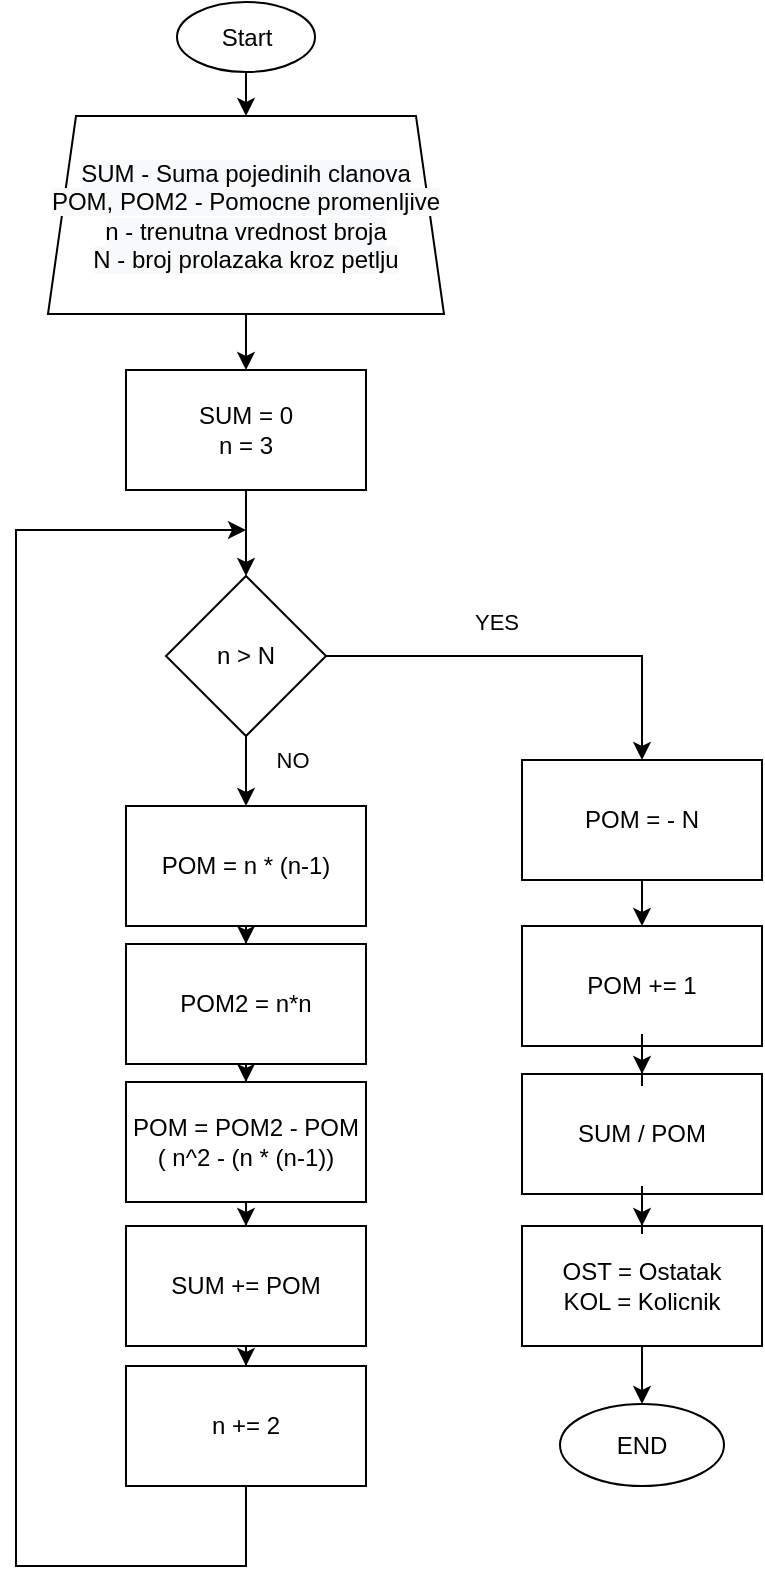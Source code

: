<mxfile version="15.2.7" type="device"><diagram id="C5RBs43oDa-KdzZeNtuy" name="Page-1"><mxGraphModel dx="1422" dy="832" grid="1" gridSize="23" guides="1" tooltips="1" connect="1" arrows="1" fold="1" page="1" pageScale="1" pageWidth="827" pageHeight="1169" background="none" math="0" shadow="0"><root><mxCell id="WIyWlLk6GJQsqaUBKTNV-0"/><mxCell id="WIyWlLk6GJQsqaUBKTNV-1" parent="WIyWlLk6GJQsqaUBKTNV-0"/><mxCell id="hdeStn8ANW1iv4tgSR57-38" value="" style="edgeStyle=orthogonalEdgeStyle;rounded=0;orthogonalLoop=1;jettySize=auto;html=1;" parent="WIyWlLk6GJQsqaUBKTNV-1" source="hdeStn8ANW1iv4tgSR57-0" target="hdeStn8ANW1iv4tgSR57-5" edge="1"><mxGeometry relative="1" as="geometry"/></mxCell><mxCell id="hdeStn8ANW1iv4tgSR57-0" value="Start" style="ellipse;whiteSpace=wrap;html=1;" parent="WIyWlLk6GJQsqaUBKTNV-1" vertex="1"><mxGeometry x="333.5" y="23" width="69" height="35" as="geometry"/></mxCell><mxCell id="hdeStn8ANW1iv4tgSR57-16" style="edgeStyle=orthogonalEdgeStyle;rounded=0;orthogonalLoop=1;jettySize=auto;html=1;exitX=0.5;exitY=1;exitDx=0;exitDy=0;entryX=0.5;entryY=0;entryDx=0;entryDy=0;" parent="WIyWlLk6GJQsqaUBKTNV-1" source="hdeStn8ANW1iv4tgSR57-5" target="hdeStn8ANW1iv4tgSR57-15" edge="1"><mxGeometry relative="1" as="geometry"/></mxCell><mxCell id="hdeStn8ANW1iv4tgSR57-5" value="&lt;span style=&quot;background-color: rgb(248 , 249 , 250)&quot;&gt;SUM - Suma pojedinih clanova&lt;br&gt;POM, POM2 - Pomocne promenljive&lt;br&gt;n - trenutna vrednost broja&lt;br&gt;N - broj prolazaka kroz petlju&lt;br&gt;&lt;/span&gt;" style="shape=trapezoid;perimeter=trapezoidPerimeter;whiteSpace=wrap;html=1;fixedSize=1;rotation=0;size=14;" parent="WIyWlLk6GJQsqaUBKTNV-1" vertex="1"><mxGeometry x="269" y="80" width="198" height="99" as="geometry"/></mxCell><mxCell id="hdeStn8ANW1iv4tgSR57-27" value="NO" style="edgeStyle=orthogonalEdgeStyle;rounded=0;orthogonalLoop=1;jettySize=auto;html=1;exitX=0.5;exitY=1;exitDx=0;exitDy=0;entryX=0.5;entryY=0;entryDx=0;entryDy=0;" parent="WIyWlLk6GJQsqaUBKTNV-1" source="hdeStn8ANW1iv4tgSR57-10" target="hdeStn8ANW1iv4tgSR57-19" edge="1"><mxGeometry x="-0.314" y="23" relative="1" as="geometry"><mxPoint as="offset"/></mxGeometry></mxCell><mxCell id="hdeStn8ANW1iv4tgSR57-28" value="YES" style="edgeStyle=orthogonalEdgeStyle;rounded=0;orthogonalLoop=1;jettySize=auto;html=1;exitX=1;exitY=0.5;exitDx=0;exitDy=0;entryX=0.5;entryY=0;entryDx=0;entryDy=0;" parent="WIyWlLk6GJQsqaUBKTNV-1" source="hdeStn8ANW1iv4tgSR57-10" target="hdeStn8ANW1iv4tgSR57-29" edge="1"><mxGeometry x="-0.19" y="17" relative="1" as="geometry"><mxPoint x="598" y="402" as="targetPoint"/><mxPoint as="offset"/></mxGeometry></mxCell><mxCell id="hdeStn8ANW1iv4tgSR57-10" value="n &amp;gt; N" style="rhombus;whiteSpace=wrap;html=1;" parent="WIyWlLk6GJQsqaUBKTNV-1" vertex="1"><mxGeometry x="328" y="310" width="80" height="80" as="geometry"/></mxCell><mxCell id="hdeStn8ANW1iv4tgSR57-17" style="edgeStyle=orthogonalEdgeStyle;rounded=0;orthogonalLoop=1;jettySize=auto;html=1;exitX=0.5;exitY=1;exitDx=0;exitDy=0;entryX=0.5;entryY=0;entryDx=0;entryDy=0;" parent="WIyWlLk6GJQsqaUBKTNV-1" source="hdeStn8ANW1iv4tgSR57-15" target="hdeStn8ANW1iv4tgSR57-10" edge="1"><mxGeometry relative="1" as="geometry"/></mxCell><mxCell id="hdeStn8ANW1iv4tgSR57-15" value="SUM = 0&lt;br&gt;n = 3" style="rounded=0;whiteSpace=wrap;html=1;" parent="WIyWlLk6GJQsqaUBKTNV-1" vertex="1"><mxGeometry x="308" y="207" width="120" height="60" as="geometry"/></mxCell><mxCell id="hdeStn8ANW1iv4tgSR57-20" style="edgeStyle=orthogonalEdgeStyle;rounded=0;orthogonalLoop=1;jettySize=auto;html=1;exitX=0.5;exitY=1;exitDx=0;exitDy=0;" parent="WIyWlLk6GJQsqaUBKTNV-1" source="hdeStn8ANW1iv4tgSR57-19" target="hdeStn8ANW1iv4tgSR57-21" edge="1"><mxGeometry relative="1" as="geometry"><mxPoint x="561" y="586" as="targetPoint"/></mxGeometry></mxCell><mxCell id="hdeStn8ANW1iv4tgSR57-19" value="POM = n * (n-1)" style="rounded=0;whiteSpace=wrap;html=1;" parent="WIyWlLk6GJQsqaUBKTNV-1" vertex="1"><mxGeometry x="308" y="425" width="120" height="60" as="geometry"/></mxCell><mxCell id="hdeStn8ANW1iv4tgSR57-23" value="" style="edgeStyle=orthogonalEdgeStyle;rounded=0;orthogonalLoop=1;jettySize=auto;html=1;" parent="WIyWlLk6GJQsqaUBKTNV-1" source="hdeStn8ANW1iv4tgSR57-21" target="hdeStn8ANW1iv4tgSR57-22" edge="1"><mxGeometry relative="1" as="geometry"/></mxCell><mxCell id="hdeStn8ANW1iv4tgSR57-21" value="POM2 = n*n" style="rounded=0;whiteSpace=wrap;html=1;" parent="WIyWlLk6GJQsqaUBKTNV-1" vertex="1"><mxGeometry x="308" y="494" width="120" height="60" as="geometry"/></mxCell><mxCell id="hdeStn8ANW1iv4tgSR57-25" value="" style="edgeStyle=orthogonalEdgeStyle;rounded=0;orthogonalLoop=1;jettySize=auto;html=1;" parent="WIyWlLk6GJQsqaUBKTNV-1" source="hdeStn8ANW1iv4tgSR57-22" target="hdeStn8ANW1iv4tgSR57-24" edge="1"><mxGeometry relative="1" as="geometry"/></mxCell><mxCell id="hdeStn8ANW1iv4tgSR57-22" value="POM = POM2 - POM&lt;br&gt;( n^2 - (n * (n-1))" style="whiteSpace=wrap;html=1;rounded=0;" parent="WIyWlLk6GJQsqaUBKTNV-1" vertex="1"><mxGeometry x="308" y="563" width="120" height="60" as="geometry"/></mxCell><mxCell id="hdeStn8ANW1iv4tgSR57-26" style="edgeStyle=orthogonalEdgeStyle;rounded=0;orthogonalLoop=1;jettySize=auto;html=1;exitX=0.5;exitY=1;exitDx=0;exitDy=0;" parent="WIyWlLk6GJQsqaUBKTNV-1" source="xHA2epKl7UVYuoA0_jL_-0" edge="1"><mxGeometry relative="1" as="geometry"><mxPoint x="368" y="287" as="targetPoint"/><Array as="points"><mxPoint x="368" y="805"/><mxPoint x="253" y="805"/><mxPoint x="253" y="287"/></Array><mxPoint x="253" y="851" as="sourcePoint"/></mxGeometry></mxCell><mxCell id="xHA2epKl7UVYuoA0_jL_-1" value="" style="edgeStyle=orthogonalEdgeStyle;rounded=0;orthogonalLoop=1;jettySize=auto;html=1;" edge="1" parent="WIyWlLk6GJQsqaUBKTNV-1" source="hdeStn8ANW1iv4tgSR57-24" target="xHA2epKl7UVYuoA0_jL_-0"><mxGeometry relative="1" as="geometry"/></mxCell><mxCell id="hdeStn8ANW1iv4tgSR57-24" value="SUM += POM" style="whiteSpace=wrap;html=1;rounded=0;" parent="WIyWlLk6GJQsqaUBKTNV-1" vertex="1"><mxGeometry x="308" y="635" width="120" height="60" as="geometry"/></mxCell><mxCell id="hdeStn8ANW1iv4tgSR57-40" value="" style="group;fillColor=none;strokeColor=none;" parent="WIyWlLk6GJQsqaUBKTNV-1" vertex="1" connectable="0"><mxGeometry x="506" y="402" width="120" height="363" as="geometry"/></mxCell><mxCell id="hdeStn8ANW1iv4tgSR57-29" value="POM = - N" style="rounded=0;whiteSpace=wrap;html=1;" parent="hdeStn8ANW1iv4tgSR57-40" vertex="1"><mxGeometry width="120" height="60" as="geometry"/></mxCell><mxCell id="hdeStn8ANW1iv4tgSR57-31" value="POM += 1" style="rounded=0;whiteSpace=wrap;html=1;" parent="hdeStn8ANW1iv4tgSR57-40" vertex="1"><mxGeometry y="83" width="120" height="60" as="geometry"/></mxCell><mxCell id="hdeStn8ANW1iv4tgSR57-30" style="edgeStyle=orthogonalEdgeStyle;rounded=0;orthogonalLoop=1;jettySize=auto;html=1;exitX=0.5;exitY=1;exitDx=0;exitDy=0;" parent="hdeStn8ANW1iv4tgSR57-40" source="hdeStn8ANW1iv4tgSR57-29" target="hdeStn8ANW1iv4tgSR57-31" edge="1"><mxGeometry relative="1" as="geometry"><mxPoint x="60" y="92" as="targetPoint"/></mxGeometry></mxCell><mxCell id="hdeStn8ANW1iv4tgSR57-32" value="SUM / POM" style="whiteSpace=wrap;html=1;rounded=0;" parent="hdeStn8ANW1iv4tgSR57-40" vertex="1"><mxGeometry y="157" width="120" height="60" as="geometry"/></mxCell><mxCell id="hdeStn8ANW1iv4tgSR57-33" value="" style="edgeStyle=orthogonalEdgeStyle;rounded=0;orthogonalLoop=1;jettySize=auto;html=1;" parent="hdeStn8ANW1iv4tgSR57-40" source="hdeStn8ANW1iv4tgSR57-31" target="hdeStn8ANW1iv4tgSR57-32" edge="1"><mxGeometry relative="1" as="geometry"/></mxCell><mxCell id="hdeStn8ANW1iv4tgSR57-34" value="OST = Ostatak&lt;br&gt;KOL = Kolicnik" style="whiteSpace=wrap;html=1;rounded=0;" parent="hdeStn8ANW1iv4tgSR57-40" vertex="1"><mxGeometry y="233" width="120" height="60" as="geometry"/></mxCell><mxCell id="hdeStn8ANW1iv4tgSR57-35" value="" style="edgeStyle=orthogonalEdgeStyle;rounded=0;orthogonalLoop=1;jettySize=auto;html=1;" parent="hdeStn8ANW1iv4tgSR57-40" source="hdeStn8ANW1iv4tgSR57-32" target="hdeStn8ANW1iv4tgSR57-34" edge="1"><mxGeometry relative="1" as="geometry"/></mxCell><mxCell id="hdeStn8ANW1iv4tgSR57-36" value="END" style="ellipse;whiteSpace=wrap;html=1;rounded=0;" parent="hdeStn8ANW1iv4tgSR57-40" vertex="1"><mxGeometry x="19" y="322" width="82" height="41" as="geometry"/></mxCell><mxCell id="hdeStn8ANW1iv4tgSR57-37" value="" style="edgeStyle=orthogonalEdgeStyle;rounded=0;orthogonalLoop=1;jettySize=auto;html=1;" parent="hdeStn8ANW1iv4tgSR57-40" source="hdeStn8ANW1iv4tgSR57-34" target="hdeStn8ANW1iv4tgSR57-36" edge="1"><mxGeometry relative="1" as="geometry"/></mxCell><mxCell id="xHA2epKl7UVYuoA0_jL_-0" value="n += 2" style="whiteSpace=wrap;html=1;rounded=0;" vertex="1" parent="WIyWlLk6GJQsqaUBKTNV-1"><mxGeometry x="308" y="705" width="120" height="60" as="geometry"/></mxCell></root></mxGraphModel></diagram></mxfile>